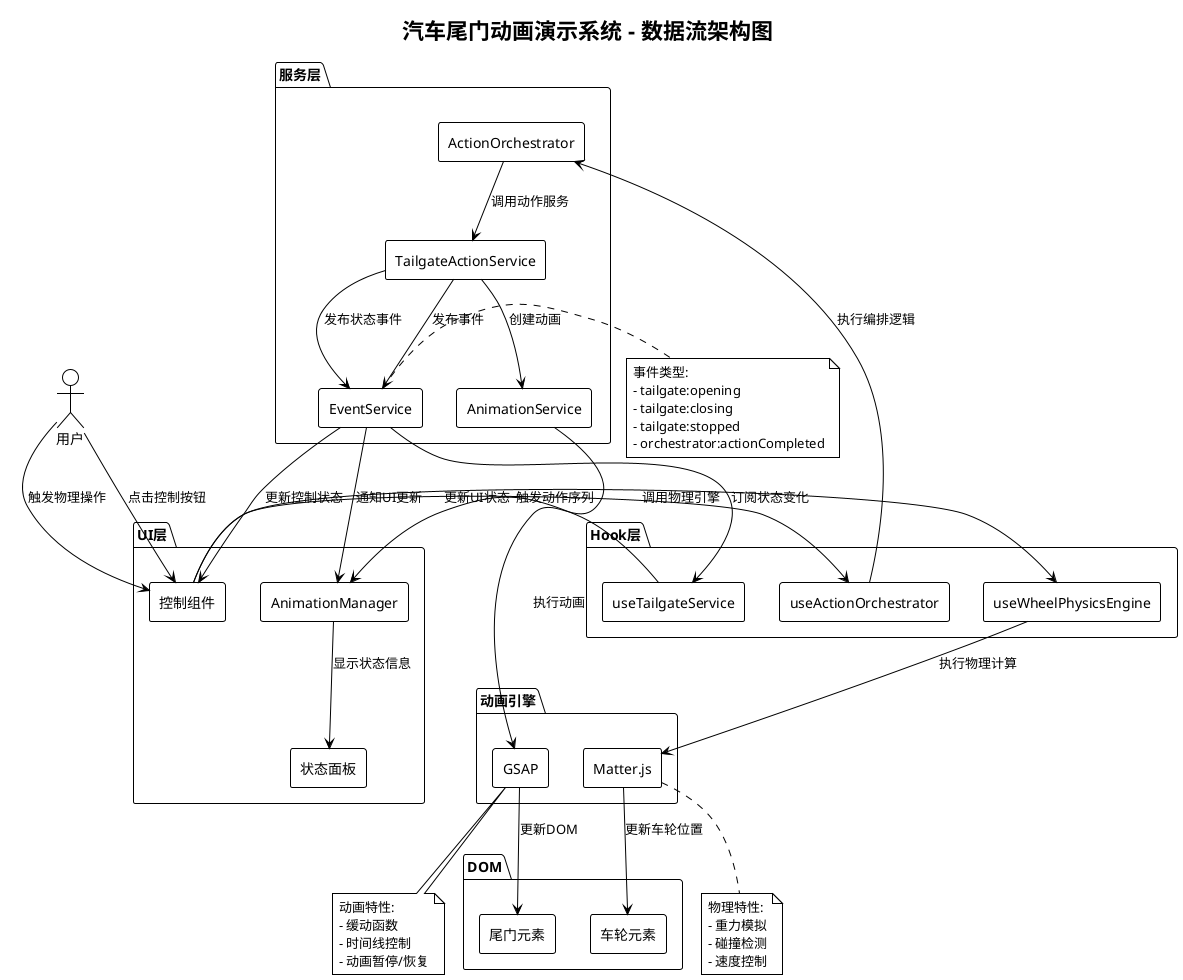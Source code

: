 @startuml 数据流架构图

!theme plain
skinparam backgroundColor #FFFFFF
skinparam componentStyle rectangle

title 汽车尾门动画演示系统 - 数据流架构图

actor "用户" as User

package "UI层" {
    [AnimationManager] as UI
    [控制组件] as Controls
    [状态面板] as StatusPanel
}

package "Hook层" {
    [useWheelPhysicsEngine] as PhysicsHook
    [useTailgateService] as TailgateHook
    [useActionOrchestrator] as OrchestratorHook
}

package "服务层" {
    [TailgateActionService] as ActionService
    [ActionOrchestrator] as Orchestrator
    [AnimationService] as AnimationService
    [EventService] as EventService
}

package "动画引擎" {
    [GSAP] as GSAP
    [Matter.js] as MatterJS
}

package "DOM" {
    [尾门元素] as TailgateElement
    [车轮元素] as WheelElement
}

' 用户交互流
User --> Controls : 点击控制按钮
Controls --> OrchestratorHook : 触发动作序列
OrchestratorHook --> Orchestrator : 执行编排逻辑
Orchestrator --> ActionService : 调用动作服务
ActionService --> AnimationService : 创建动画
AnimationService --> GSAP : 执行动画
GSAP --> TailgateElement : 更新DOM

' 状态管理流
ActionService --> EventService : 发布状态事件
EventService --> TailgateHook : 订阅状态变化
TailgateHook --> UI : 更新UI状态
UI --> StatusPanel : 显示状态信息

' 物理模拟流
User --> Controls : 触发物理操作
Controls --> PhysicsHook : 调用物理引擎
PhysicsHook --> MatterJS : 执行物理计算
MatterJS --> WheelElement : 更新车轮位置

' 事件驱动流
ActionService --> EventService : 发布事件
EventService --> UI : 通知UI更新
EventService --> Controls : 更新控制状态

note right of EventService : 事件类型:\n- tailgate:opening\n- tailgate:closing\n- tailgate:stopped\n- orchestrator:actionCompleted

note bottom of GSAP : 动画特性:\n- 缓动函数\n- 时间线控制\n- 动画暂停/恢复

note bottom of MatterJS : 物理特性:\n- 重力模拟\n- 碰撞检测\n- 速度控制

@enduml 